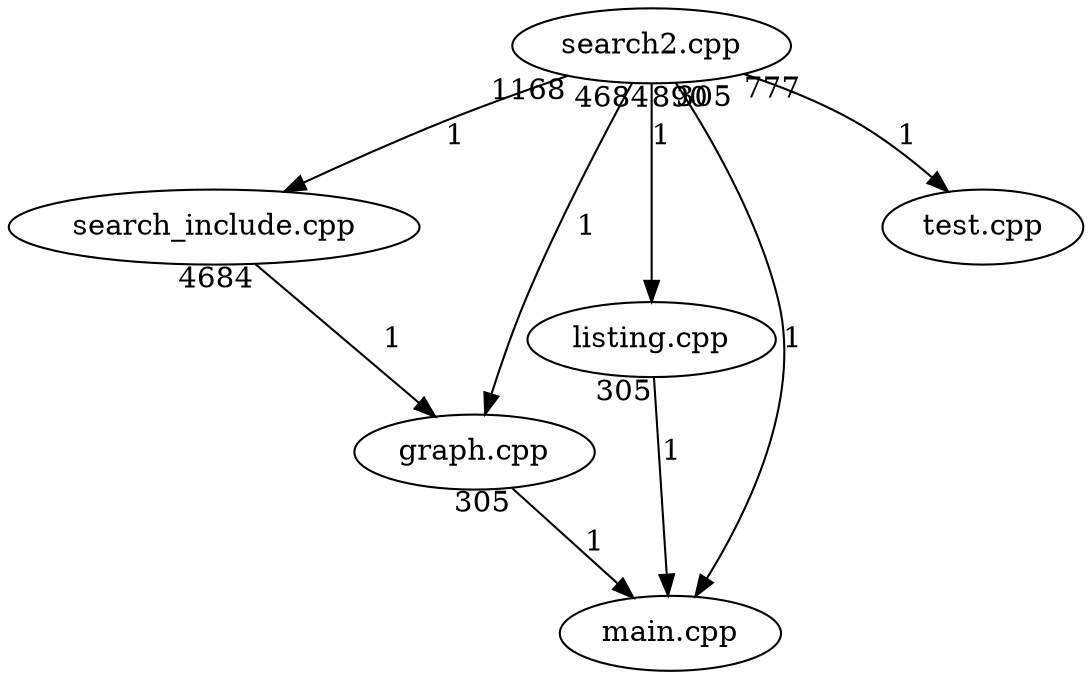 digraph files_graph
{
"search_include.cpp"->"graph.cpp"[taillabel = 4684][label = 1]
"search2.cpp"->"graph.cpp"[taillabel = 4684][label = 1]
"search2.cpp"->"listing.cpp"[taillabel = 890][label = 1]
"graph.cpp"->"main.cpp"[taillabel = 305][label = 1]
"listing.cpp"->"main.cpp"[taillabel = 305][label = 1]
"search2.cpp"->"main.cpp"[taillabel = 305][label = 1]
"search2.cpp"->"search_include.cpp"[taillabel = 1168][label = 1]
"search2.cpp"->"test.cpp"[taillabel = 777][label = 1]
}